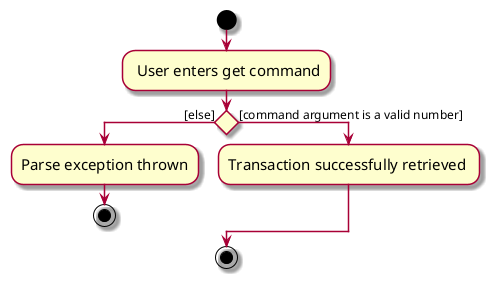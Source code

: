 @startuml

skin rose
skinparam ActivityFontSize 15
skinparam ArrowFontSize 12
start

: User enters get command;

if () then ([else])
  :Parse exception thrown;
  stop
else ([command argument is a valid number])
  :Transaction successfully retrieved ;
endif


stop

@enduml
